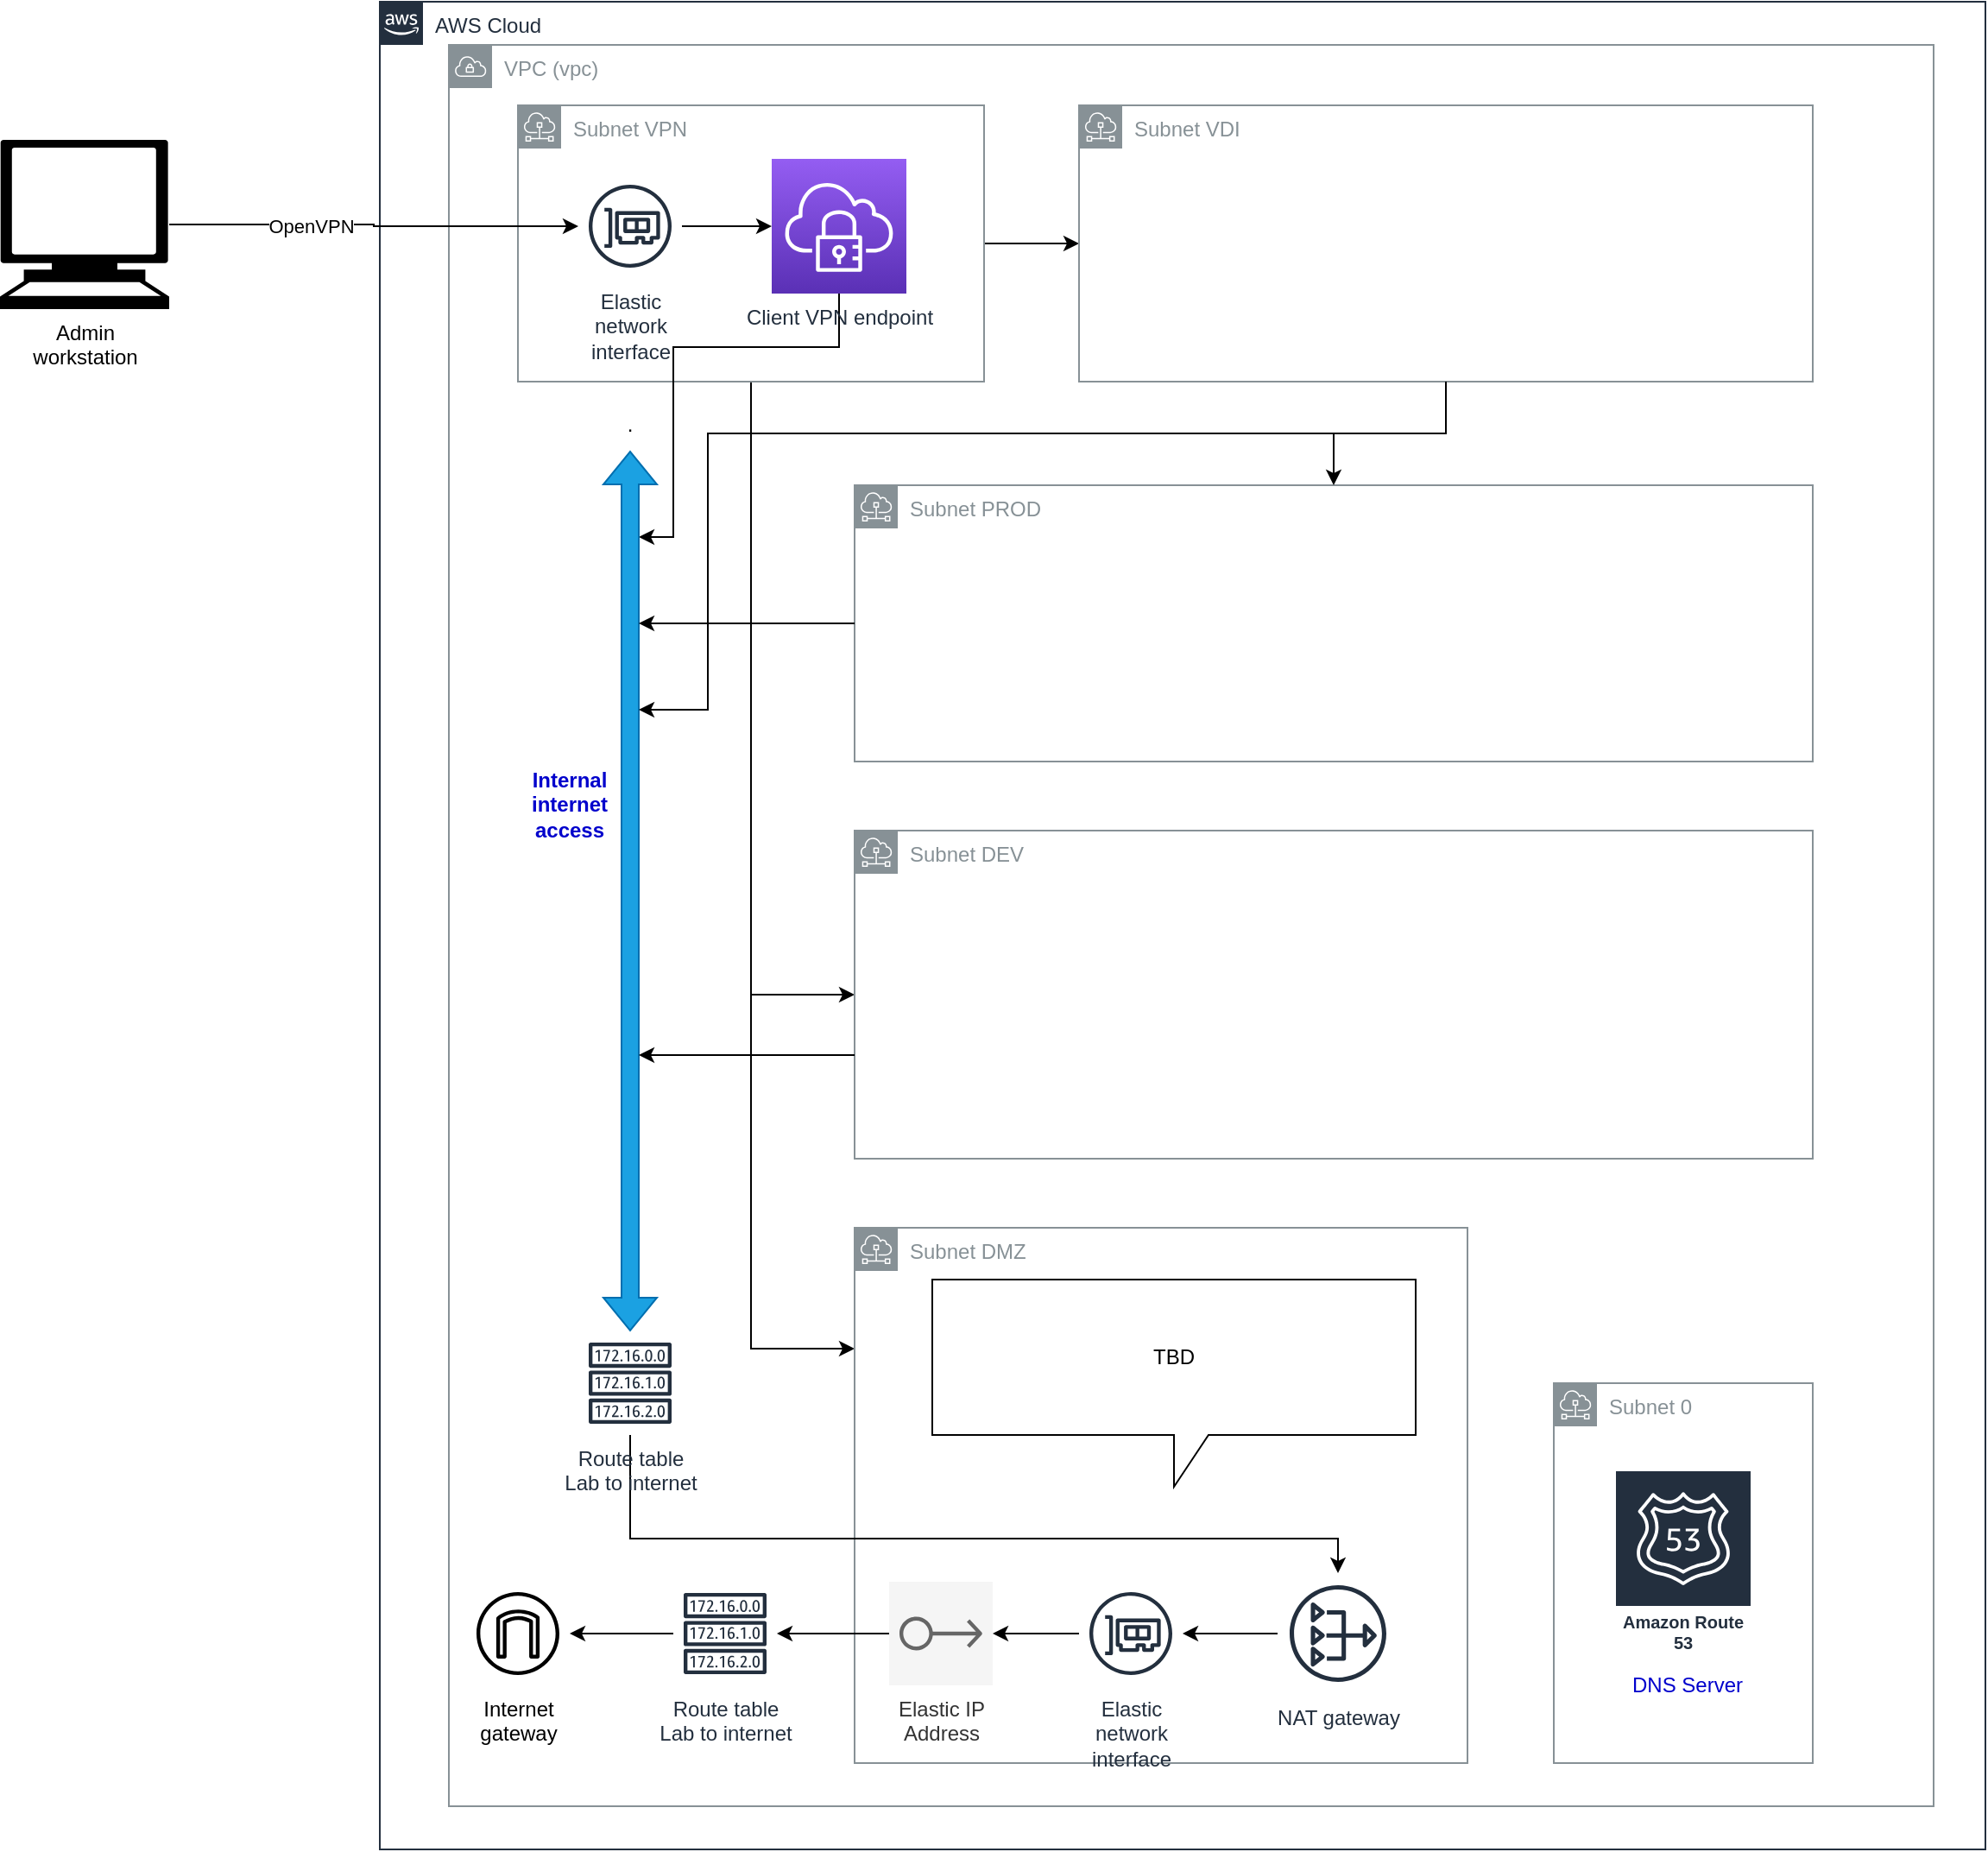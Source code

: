 <mxfile version="19.0.3" type="device"><diagram id="Ht1M8jgEwFfnCIfOTk4-" name="Page-1"><mxGraphModel dx="1678" dy="1002" grid="1" gridSize="10" guides="1" tooltips="1" connect="1" arrows="1" fold="1" page="1" pageScale="1" pageWidth="1169" pageHeight="827" math="0" shadow="0"><root><mxCell id="0"/><mxCell id="1" parent="0"/><mxCell id="UEzPUAAOIrF-is8g5C7q-74" value="AWS Cloud" style="points=[[0,0],[0.25,0],[0.5,0],[0.75,0],[1,0],[1,0.25],[1,0.5],[1,0.75],[1,1],[0.75,1],[0.5,1],[0.25,1],[0,1],[0,0.75],[0,0.5],[0,0.25]];outlineConnect=0;gradientColor=none;html=1;whiteSpace=wrap;fontSize=12;fontStyle=0;shape=mxgraph.aws4.group;grIcon=mxgraph.aws4.group_aws_cloud_alt;strokeColor=#232F3E;fillColor=none;verticalAlign=top;align=left;spacingLeft=30;fontColor=#232F3E;dashed=0;labelBackgroundColor=#ffffff;container=1;pointerEvents=0;collapsible=0;recursiveResize=0;" parent="1" vertex="1"><mxGeometry x="280" y="20" width="930" height="1070" as="geometry"/></mxCell><mxCell id="0j88OXNEvApK3ozaI6SP-1" value="VPC (vpc)" style="sketch=0;outlineConnect=0;gradientColor=none;html=1;whiteSpace=wrap;fontSize=12;fontStyle=0;shape=mxgraph.aws4.group;grIcon=mxgraph.aws4.group_vpc;strokeColor=#879196;fillColor=none;verticalAlign=top;align=left;spacingLeft=30;fontColor=#879196;dashed=0;" parent="UEzPUAAOIrF-is8g5C7q-74" vertex="1"><mxGeometry x="40" y="25" width="860" height="1020" as="geometry"/></mxCell><mxCell id="aM9h7PBLd6Hp-2PmuwWH-37" style="edgeStyle=orthogonalEdgeStyle;rounded=0;orthogonalLoop=1;jettySize=auto;html=1;fontColor=#0000CC;" edge="1" parent="UEzPUAAOIrF-is8g5C7q-74" source="eCheu-g_otFJaeEDdLM7-3" target="aM9h7PBLd6Hp-2PmuwWH-36"><mxGeometry relative="1" as="geometry"/></mxCell><mxCell id="aM9h7PBLd6Hp-2PmuwWH-38" style="edgeStyle=orthogonalEdgeStyle;rounded=0;orthogonalLoop=1;jettySize=auto;html=1;fontColor=#0000CC;" edge="1" parent="UEzPUAAOIrF-is8g5C7q-74" source="eCheu-g_otFJaeEDdLM7-3" target="aM9h7PBLd6Hp-2PmuwWH-30"><mxGeometry relative="1" as="geometry"><Array as="points"><mxPoint x="215" y="575"/></Array></mxGeometry></mxCell><mxCell id="aM9h7PBLd6Hp-2PmuwWH-39" style="edgeStyle=orthogonalEdgeStyle;rounded=0;orthogonalLoop=1;jettySize=auto;html=1;fontColor=#0000CC;" edge="1" parent="UEzPUAAOIrF-is8g5C7q-74" source="eCheu-g_otFJaeEDdLM7-3" target="aM9h7PBLd6Hp-2PmuwWH-3"><mxGeometry relative="1" as="geometry"><Array as="points"><mxPoint x="215" y="780"/></Array></mxGeometry></mxCell><mxCell id="eCheu-g_otFJaeEDdLM7-3" value="Subnet VPN" style="sketch=0;outlineConnect=0;gradientColor=none;html=1;whiteSpace=wrap;fontSize=12;fontStyle=0;shape=mxgraph.aws4.group;grIcon=mxgraph.aws4.group_subnet;strokeColor=#879196;fillColor=none;verticalAlign=top;align=left;spacingLeft=30;fontColor=#879196;dashed=0;" parent="UEzPUAAOIrF-is8g5C7q-74" vertex="1"><mxGeometry x="80" y="60" width="270" height="160" as="geometry"/></mxCell><mxCell id="aM9h7PBLd6Hp-2PmuwWH-5" style="edgeStyle=orthogonalEdgeStyle;rounded=0;orthogonalLoop=1;jettySize=auto;html=1;entryX=0;entryY=0.5;entryDx=0;entryDy=0;entryPerimeter=0;" edge="1" parent="UEzPUAAOIrF-is8g5C7q-74" source="eCheu-g_otFJaeEDdLM7-2" target="eCheu-g_otFJaeEDdLM7-1"><mxGeometry relative="1" as="geometry"/></mxCell><mxCell id="eCheu-g_otFJaeEDdLM7-2" value="Elastic&#10;network&#10;interface" style="sketch=0;outlineConnect=0;fontColor=#232F3E;gradientColor=none;strokeColor=#232F3E;fillColor=#ffffff;dashed=0;verticalLabelPosition=bottom;verticalAlign=top;align=center;html=1;fontSize=12;fontStyle=0;aspect=fixed;shape=mxgraph.aws4.resourceIcon;resIcon=mxgraph.aws4.elastic_network_interface;" parent="UEzPUAAOIrF-is8g5C7q-74" vertex="1"><mxGeometry x="115" y="100" width="60" height="60" as="geometry"/></mxCell><mxCell id="aM9h7PBLd6Hp-2PmuwWH-29" style="edgeStyle=orthogonalEdgeStyle;rounded=0;orthogonalLoop=1;jettySize=auto;html=1;fontColor=#0000CC;" edge="1" parent="UEzPUAAOIrF-is8g5C7q-74" source="eCheu-g_otFJaeEDdLM7-1"><mxGeometry relative="1" as="geometry"><mxPoint x="150" y="310" as="targetPoint"/><Array as="points"><mxPoint x="266" y="200"/><mxPoint x="170" y="200"/><mxPoint x="170" y="310"/></Array></mxGeometry></mxCell><mxCell id="eCheu-g_otFJaeEDdLM7-1" value="Client VPN endpoint" style="sketch=0;points=[[0,0,0],[0.25,0,0],[0.5,0,0],[0.75,0,0],[1,0,0],[0,1,0],[0.25,1,0],[0.5,1,0],[0.75,1,0],[1,1,0],[0,0.25,0],[0,0.5,0],[0,0.75,0],[1,0.25,0],[1,0.5,0],[1,0.75,0]];outlineConnect=0;fontColor=#232F3E;gradientColor=#945DF2;gradientDirection=north;fillColor=#5A30B5;strokeColor=#ffffff;dashed=0;verticalLabelPosition=bottom;verticalAlign=top;align=center;html=1;fontSize=12;fontStyle=0;aspect=fixed;shape=mxgraph.aws4.resourceIcon;resIcon=mxgraph.aws4.client_vpn;" parent="UEzPUAAOIrF-is8g5C7q-74" vertex="1"><mxGeometry x="227" y="91" width="78" height="78" as="geometry"/></mxCell><mxCell id="aM9h7PBLd6Hp-2PmuwWH-3" value="Subnet DMZ" style="sketch=0;outlineConnect=0;gradientColor=none;html=1;whiteSpace=wrap;fontSize=12;fontStyle=0;shape=mxgraph.aws4.group;grIcon=mxgraph.aws4.group_subnet;strokeColor=#879196;fillColor=none;verticalAlign=top;align=left;spacingLeft=30;fontColor=#879196;dashed=0;" vertex="1" parent="UEzPUAAOIrF-is8g5C7q-74"><mxGeometry x="275" y="710" width="355" height="310" as="geometry"/></mxCell><mxCell id="aM9h7PBLd6Hp-2PmuwWH-7" value="Internet&#10;gateway" style="sketch=0;outlineConnect=0;dashed=0;verticalLabelPosition=bottom;verticalAlign=top;align=center;html=1;fontSize=12;fontStyle=0;aspect=fixed;shape=mxgraph.aws4.resourceIcon;resIcon=mxgraph.aws4.internet_gateway;" vertex="1" parent="UEzPUAAOIrF-is8g5C7q-74"><mxGeometry x="50" y="915" width="60" height="60" as="geometry"/></mxCell><mxCell id="aM9h7PBLd6Hp-2PmuwWH-9" style="edgeStyle=orthogonalEdgeStyle;rounded=0;orthogonalLoop=1;jettySize=auto;html=1;" edge="1" parent="UEzPUAAOIrF-is8g5C7q-74" source="aM9h7PBLd6Hp-2PmuwWH-8" target="aM9h7PBLd6Hp-2PmuwWH-7"><mxGeometry relative="1" as="geometry"/></mxCell><mxCell id="aM9h7PBLd6Hp-2PmuwWH-8" value="Route table&lt;br&gt;Lab to internet" style="sketch=0;outlineConnect=0;fontColor=#232F3E;gradientColor=none;strokeColor=#232F3E;fillColor=#ffffff;dashed=0;verticalLabelPosition=bottom;verticalAlign=top;align=center;html=1;fontSize=12;fontStyle=0;aspect=fixed;shape=mxgraph.aws4.resourceIcon;resIcon=mxgraph.aws4.route_table;" vertex="1" parent="UEzPUAAOIrF-is8g5C7q-74"><mxGeometry x="170" y="915" width="60" height="60" as="geometry"/></mxCell><mxCell id="aM9h7PBLd6Hp-2PmuwWH-13" style="edgeStyle=orthogonalEdgeStyle;rounded=0;orthogonalLoop=1;jettySize=auto;html=1;" edge="1" parent="UEzPUAAOIrF-is8g5C7q-74" source="aM9h7PBLd6Hp-2PmuwWH-10" target="aM9h7PBLd6Hp-2PmuwWH-8"><mxGeometry relative="1" as="geometry"/></mxCell><mxCell id="aM9h7PBLd6Hp-2PmuwWH-10" value="Elastic IP&#10;Address" style="sketch=0;outlineConnect=0;dashed=0;verticalLabelPosition=bottom;verticalAlign=top;align=center;html=1;fontSize=12;fontStyle=0;aspect=fixed;shape=mxgraph.aws4.resourceIcon;resIcon=mxgraph.aws4.elastic_ip_address;rotation=0;fillColor=#f5f5f5;strokeColor=#666666;fontColor=#333333;" vertex="1" parent="UEzPUAAOIrF-is8g5C7q-74"><mxGeometry x="295" y="915" width="60" height="60" as="geometry"/></mxCell><mxCell id="aM9h7PBLd6Hp-2PmuwWH-12" style="edgeStyle=orthogonalEdgeStyle;rounded=0;orthogonalLoop=1;jettySize=auto;html=1;" edge="1" parent="UEzPUAAOIrF-is8g5C7q-74" source="aM9h7PBLd6Hp-2PmuwWH-11" target="aM9h7PBLd6Hp-2PmuwWH-10"><mxGeometry relative="1" as="geometry"/></mxCell><mxCell id="aM9h7PBLd6Hp-2PmuwWH-11" value="Elastic&#10;network&#10;interface" style="sketch=0;outlineConnect=0;fontColor=#232F3E;gradientColor=none;strokeColor=#232F3E;fillColor=#ffffff;dashed=0;verticalLabelPosition=bottom;verticalAlign=top;align=center;html=1;fontSize=12;fontStyle=0;aspect=fixed;shape=mxgraph.aws4.resourceIcon;resIcon=mxgraph.aws4.elastic_network_interface;" vertex="1" parent="UEzPUAAOIrF-is8g5C7q-74"><mxGeometry x="405" y="915" width="60" height="60" as="geometry"/></mxCell><mxCell id="aM9h7PBLd6Hp-2PmuwWH-15" style="edgeStyle=orthogonalEdgeStyle;rounded=0;orthogonalLoop=1;jettySize=auto;html=1;" edge="1" parent="UEzPUAAOIrF-is8g5C7q-74" source="aM9h7PBLd6Hp-2PmuwWH-14" target="aM9h7PBLd6Hp-2PmuwWH-11"><mxGeometry relative="1" as="geometry"/></mxCell><mxCell id="aM9h7PBLd6Hp-2PmuwWH-14" value="NAT gateway" style="sketch=0;outlineConnect=0;fontColor=#232F3E;gradientColor=none;strokeColor=#232F3E;fillColor=#ffffff;dashed=0;verticalLabelPosition=bottom;verticalAlign=top;align=center;html=1;fontSize=12;fontStyle=0;aspect=fixed;shape=mxgraph.aws4.resourceIcon;resIcon=mxgraph.aws4.nat_gateway;" vertex="1" parent="UEzPUAAOIrF-is8g5C7q-74"><mxGeometry x="520" y="910" width="70" height="70" as="geometry"/></mxCell><mxCell id="aM9h7PBLd6Hp-2PmuwWH-18" style="edgeStyle=orthogonalEdgeStyle;rounded=0;orthogonalLoop=1;jettySize=auto;html=1;" edge="1" parent="UEzPUAAOIrF-is8g5C7q-74" source="aM9h7PBLd6Hp-2PmuwWH-16" target="aM9h7PBLd6Hp-2PmuwWH-14"><mxGeometry relative="1" as="geometry"><Array as="points"><mxPoint x="145" y="890"/><mxPoint x="555" y="890"/></Array></mxGeometry></mxCell><mxCell id="aM9h7PBLd6Hp-2PmuwWH-16" value="Route table&lt;br&gt;Lab to internet" style="sketch=0;outlineConnect=0;fontColor=#232F3E;gradientColor=none;strokeColor=#232F3E;fillColor=#ffffff;dashed=0;verticalLabelPosition=bottom;verticalAlign=top;align=center;html=1;fontSize=12;fontStyle=0;aspect=fixed;shape=mxgraph.aws4.resourceIcon;resIcon=mxgraph.aws4.route_table;" vertex="1" parent="UEzPUAAOIrF-is8g5C7q-74"><mxGeometry x="115" y="770" width="60" height="60" as="geometry"/></mxCell><mxCell id="aM9h7PBLd6Hp-2PmuwWH-17" value="TBD" style="shape=callout;whiteSpace=wrap;html=1;perimeter=calloutPerimeter;" vertex="1" parent="UEzPUAAOIrF-is8g5C7q-74"><mxGeometry x="320" y="740" width="280" height="120" as="geometry"/></mxCell><mxCell id="aM9h7PBLd6Hp-2PmuwWH-19" value="" style="shape=flexArrow;endArrow=classic;startArrow=classic;html=1;rounded=0;fillColor=#1ba1e2;strokeColor=#006EAF;" edge="1" parent="UEzPUAAOIrF-is8g5C7q-74" source="aM9h7PBLd6Hp-2PmuwWH-16" target="aM9h7PBLd6Hp-2PmuwWH-20"><mxGeometry width="100" height="100" relative="1" as="geometry"><mxPoint x="90" y="540" as="sourcePoint"/><mxPoint x="190" y="440" as="targetPoint"/></mxGeometry></mxCell><mxCell id="aM9h7PBLd6Hp-2PmuwWH-20" value="." style="text;html=1;strokeColor=none;fillColor=none;align=center;verticalAlign=middle;whiteSpace=wrap;rounded=0;" vertex="1" parent="UEzPUAAOIrF-is8g5C7q-74"><mxGeometry x="115" y="230" width="60" height="30" as="geometry"/></mxCell><mxCell id="aM9h7PBLd6Hp-2PmuwWH-26" value="Internal internet access" style="text;html=1;strokeColor=none;fillColor=none;align=center;verticalAlign=middle;whiteSpace=wrap;rounded=0;fontStyle=1;fontColor=#0000CC;" vertex="1" parent="UEzPUAAOIrF-is8g5C7q-74"><mxGeometry x="80" y="440" width="60" height="50" as="geometry"/></mxCell><mxCell id="aM9h7PBLd6Hp-2PmuwWH-30" value="Subnet DEV" style="sketch=0;outlineConnect=0;gradientColor=none;html=1;whiteSpace=wrap;fontSize=12;fontStyle=0;shape=mxgraph.aws4.group;grIcon=mxgraph.aws4.group_subnet;strokeColor=#879196;fillColor=none;verticalAlign=top;align=left;spacingLeft=30;fontColor=#879196;dashed=0;" vertex="1" parent="UEzPUAAOIrF-is8g5C7q-74"><mxGeometry x="275" y="480" width="555" height="190" as="geometry"/></mxCell><mxCell id="aM9h7PBLd6Hp-2PmuwWH-31" value="Subnet PROD" style="sketch=0;outlineConnect=0;gradientColor=none;html=1;whiteSpace=wrap;fontSize=12;fontStyle=0;shape=mxgraph.aws4.group;grIcon=mxgraph.aws4.group_subnet;strokeColor=#879196;fillColor=none;verticalAlign=top;align=left;spacingLeft=30;fontColor=#879196;dashed=0;" vertex="1" parent="UEzPUAAOIrF-is8g5C7q-74"><mxGeometry x="275" y="280" width="555" height="160" as="geometry"/></mxCell><mxCell id="aM9h7PBLd6Hp-2PmuwWH-32" value="Subnet 0" style="sketch=0;outlineConnect=0;gradientColor=none;html=1;whiteSpace=wrap;fontSize=12;fontStyle=0;shape=mxgraph.aws4.group;grIcon=mxgraph.aws4.group_subnet;strokeColor=#879196;fillColor=none;verticalAlign=top;align=left;spacingLeft=30;fontColor=#879196;dashed=0;" vertex="1" parent="UEzPUAAOIrF-is8g5C7q-74"><mxGeometry x="680" y="800" width="150" height="220" as="geometry"/></mxCell><mxCell id="aM9h7PBLd6Hp-2PmuwWH-34" value="Amazon Route 53" style="sketch=0;outlineConnect=0;fontColor=#232F3E;gradientColor=none;strokeColor=#ffffff;fillColor=#232F3E;dashed=0;verticalLabelPosition=middle;verticalAlign=bottom;align=center;html=1;whiteSpace=wrap;fontSize=10;fontStyle=1;spacing=3;shape=mxgraph.aws4.productIcon;prIcon=mxgraph.aws4.route_53;" vertex="1" parent="UEzPUAAOIrF-is8g5C7q-74"><mxGeometry x="715" y="850" width="80" height="110" as="geometry"/></mxCell><mxCell id="aM9h7PBLd6Hp-2PmuwWH-35" value="DNS Server" style="text;html=1;strokeColor=none;fillColor=none;align=center;verticalAlign=middle;whiteSpace=wrap;rounded=0;fontColor=#0000CC;" vertex="1" parent="UEzPUAAOIrF-is8g5C7q-74"><mxGeometry x="720" y="960" width="75" height="30" as="geometry"/></mxCell><mxCell id="aM9h7PBLd6Hp-2PmuwWH-40" style="edgeStyle=orthogonalEdgeStyle;rounded=0;orthogonalLoop=1;jettySize=auto;html=1;fontColor=#0000CC;" edge="1" parent="UEzPUAAOIrF-is8g5C7q-74" source="aM9h7PBLd6Hp-2PmuwWH-36" target="aM9h7PBLd6Hp-2PmuwWH-31"><mxGeometry relative="1" as="geometry"/></mxCell><mxCell id="aM9h7PBLd6Hp-2PmuwWH-36" value="Subnet VDI" style="sketch=0;outlineConnect=0;gradientColor=none;html=1;whiteSpace=wrap;fontSize=12;fontStyle=0;shape=mxgraph.aws4.group;grIcon=mxgraph.aws4.group_subnet;strokeColor=#879196;fillColor=none;verticalAlign=top;align=left;spacingLeft=30;fontColor=#879196;dashed=0;" vertex="1" parent="UEzPUAAOIrF-is8g5C7q-74"><mxGeometry x="405" y="60" width="425" height="160" as="geometry"/></mxCell><mxCell id="aM9h7PBLd6Hp-2PmuwWH-1" style="edgeStyle=orthogonalEdgeStyle;rounded=0;orthogonalLoop=1;jettySize=auto;html=1;" edge="1" parent="1" source="Ob-lc_ptw1i3pL6bu5BX-12" target="eCheu-g_otFJaeEDdLM7-2"><mxGeometry relative="1" as="geometry"/></mxCell><mxCell id="aM9h7PBLd6Hp-2PmuwWH-6" value="OpenVPN" style="edgeLabel;html=1;align=center;verticalAlign=middle;resizable=0;points=[];" vertex="1" connectable="0" parent="aM9h7PBLd6Hp-2PmuwWH-1"><mxGeometry x="-0.316" y="-1" relative="1" as="geometry"><mxPoint as="offset"/></mxGeometry></mxCell><mxCell id="Ob-lc_ptw1i3pL6bu5BX-12" value="Admin &lt;br&gt;workstation" style="shape=mxgraph.signs.tech.computer;html=1;pointerEvents=1;fillColor=#000000;strokeColor=none;verticalLabelPosition=bottom;verticalAlign=top;align=center;" parent="1" vertex="1"><mxGeometry x="60" y="100" width="98" height="98" as="geometry"/></mxCell><mxCell id="aM9h7PBLd6Hp-2PmuwWH-41" style="edgeStyle=orthogonalEdgeStyle;rounded=0;orthogonalLoop=1;jettySize=auto;html=1;fontColor=#0000CC;" edge="1" parent="1" source="aM9h7PBLd6Hp-2PmuwWH-30"><mxGeometry relative="1" as="geometry"><mxPoint x="430" y="630" as="targetPoint"/><Array as="points"><mxPoint x="430" y="630"/></Array></mxGeometry></mxCell><mxCell id="aM9h7PBLd6Hp-2PmuwWH-42" style="edgeStyle=orthogonalEdgeStyle;rounded=0;orthogonalLoop=1;jettySize=auto;html=1;fontColor=#0000CC;" edge="1" parent="1" source="aM9h7PBLd6Hp-2PmuwWH-31"><mxGeometry relative="1" as="geometry"><mxPoint x="430" y="380" as="targetPoint"/></mxGeometry></mxCell><mxCell id="aM9h7PBLd6Hp-2PmuwWH-43" style="edgeStyle=orthogonalEdgeStyle;rounded=0;orthogonalLoop=1;jettySize=auto;html=1;fontColor=#0000CC;" edge="1" parent="1" source="aM9h7PBLd6Hp-2PmuwWH-36"><mxGeometry relative="1" as="geometry"><mxPoint x="430" y="430" as="targetPoint"/><Array as="points"><mxPoint x="898" y="270"/><mxPoint x="470" y="270"/><mxPoint x="470" y="430"/></Array></mxGeometry></mxCell></root></mxGraphModel></diagram></mxfile>